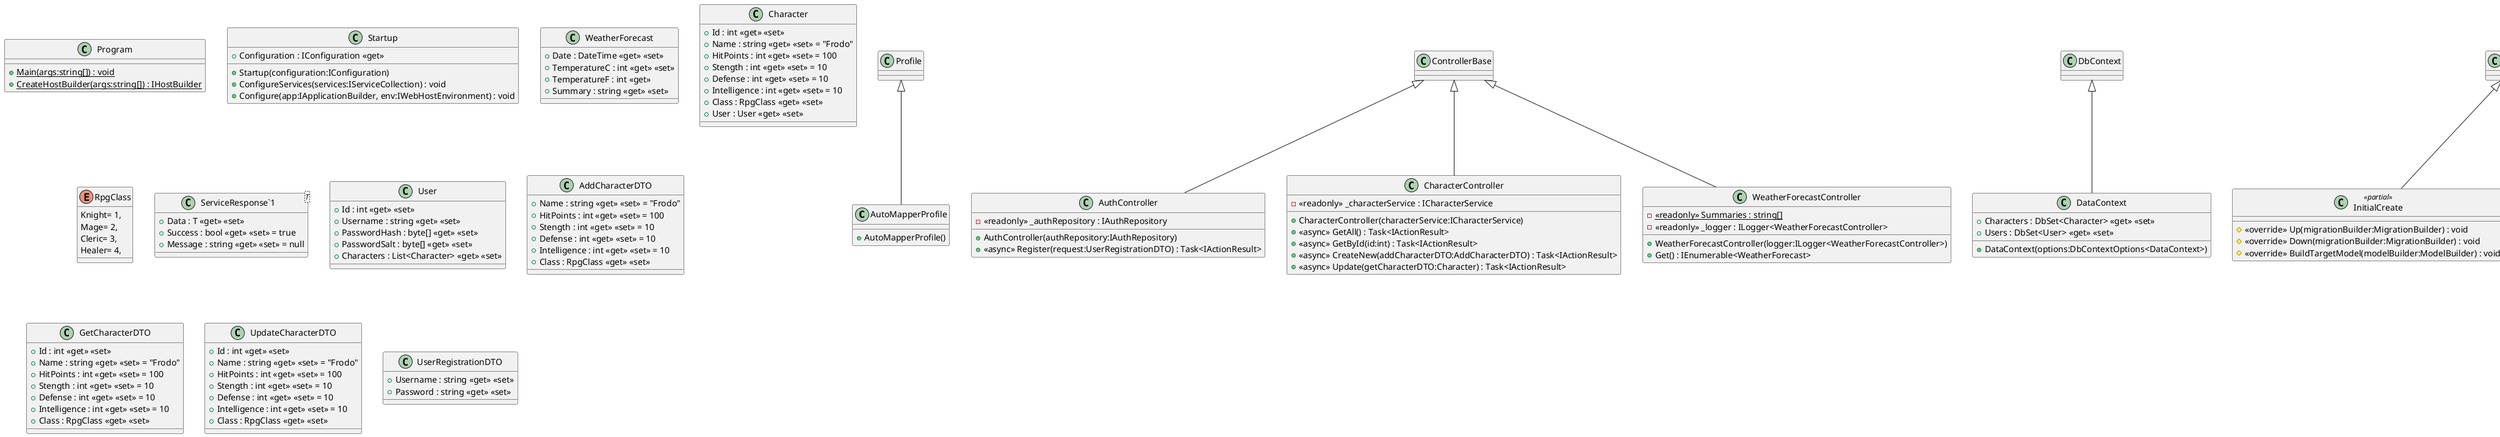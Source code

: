 @startuml
class AutoMapperProfile {
    + AutoMapperProfile()
}
Profile <|-- AutoMapperProfile
class Program {
    + {static} Main(args:string[]) : void
    + {static} CreateHostBuilder(args:string[]) : IHostBuilder
}
class Startup {
    + Startup(configuration:IConfiguration)
    + Configuration : IConfiguration <<get>>
    + ConfigureServices(services:IServiceCollection) : void
    + Configure(app:IApplicationBuilder, env:IWebHostEnvironment) : void
}
class WeatherForecast {
    + Date : DateTime <<get>> <<set>>
    + TemperatureC : int <<get>> <<set>>
    + TemperatureF : int <<get>>
    + Summary : string <<get>> <<set>>
}
class AuthController {
    - <<readonly>> _authRepository : IAuthRepository
    + AuthController(authRepository:IAuthRepository)
    + <<async>> Register(request:UserRegistrationDTO) : Task<IActionResult>
}
ControllerBase <|-- AuthController
class CharacterController {
    - <<readonly>> _characterService : ICharacterService
    + CharacterController(characterService:ICharacterService)
    + <<async>> GetAll() : Task<IActionResult>
    + <<async>> GetById(id:int) : Task<IActionResult>
    + <<async>> CreateNew(addCharacterDTO:AddCharacterDTO) : Task<IActionResult>
    + <<async>> Update(getCharacterDTO:Character) : Task<IActionResult>
}
ControllerBase <|-- CharacterController
class WeatherForecastController {
    - {static} <<readonly>> Summaries : string[]
    - <<readonly>> _logger : ILogger<WeatherForecastController>
    + WeatherForecastController(logger:ILogger<WeatherForecastController>)
    + Get() : IEnumerable<WeatherForecast>
}
ControllerBase <|-- WeatherForecastController
class DataContext {
    + DataContext(options:DbContextOptions<DataContext>)
    + Characters : DbSet<Character> <<get>> <<set>>
    + Users : DbSet<User> <<get>> <<set>>
}
DbContext <|-- DataContext
class InitialCreate <<partial>> {
    # <<override>> Up(migrationBuilder:MigrationBuilder) : void
    # <<override>> Down(migrationBuilder:MigrationBuilder) : void
}
Migration <|-- InitialCreate
class InitialCreate <<partial>> {
    # <<override>> BuildTargetModel(modelBuilder:ModelBuilder) : void
}
class UsersAndCharacters <<partial>> {
    # <<override>> Up(migrationBuilder:MigrationBuilder) : void
    # <<override>> Down(migrationBuilder:MigrationBuilder) : void
}
Migration <|-- UsersAndCharacters
class UsersAndCharacters <<partial>> {
    # <<override>> BuildTargetModel(modelBuilder:ModelBuilder) : void
}
class DataContextModelSnapshot <<partial>> {
    # <<override>> BuildModel(modelBuilder:ModelBuilder) : void
}
ModelSnapshot <|-- DataContextModelSnapshot
class Character {
    + Id : int <<get>> <<set>>
    + Name : string <<get>> <<set>> = "Frodo"
    + HitPoints : int <<get>> <<set>> = 100
    + Stength : int <<get>> <<set>> = 10
    + Defense : int <<get>> <<set>> = 10
    + Intelligence : int <<get>> <<set>> = 10
    + Class : RpgClass <<get>> <<set>>
    + User : User <<get>> <<set>>
}
enum RpgClass {
    Knight= 1,
    Mage= 2,
    Cleric= 3,
    Healer= 4,
}
class "ServiceResponse`1"<T> {
    + Data : T <<get>> <<set>>
    + Success : bool <<get>> <<set>> = true
    + Message : string <<get>> <<set>> = null
}
class User {
    + Id : int <<get>> <<set>>
    + Username : string <<get>> <<set>>
    + PasswordHash : byte[] <<get>> <<set>>
    + PasswordSalt : byte[] <<get>> <<set>>
    + Characters : List<Character> <<get>> <<set>>
}
class CharacterService {
    - <<readonly>> _charactersRepository : ICharactersRepository
    - <<readonly>> _mapper : IMapper
    + CharacterService(mapper:IMapper, charactersRepository:ICharactersRepository)
    + <<async>> CreateNew(addCharacterDTO:AddCharacterDTO) : Task<List<Character>>
    + <<async>> GetAll() : Task<List<Character>>
    + <<async>> GetById(id:int) : Task<Character>
    + <<async>> Update(updateCharacterDTO:Character) : Task<List<Character>>
    + Delete(id:int) : Task<List<Character>>
}
ICharacterService <|-- CharacterService
interface ICharacterService {
    GetAll() : Task <List<Character>>
    GetById(id:int) : Task<Character>
    CreateNew(addCharacterDTO:AddCharacterDTO) : Task<List<Character>>
    Update(updateCharacterDTO:Character) : Task<List<Character>>
    Delete(id:int) : Task<List<Character>>
}
class AddCharacterDTO {
    + Name : string <<get>> <<set>> = "Frodo"
    + HitPoints : int <<get>> <<set>> = 100
    + Stength : int <<get>> <<set>> = 10
    + Defense : int <<get>> <<set>> = 10
    + Intelligence : int <<get>> <<set>> = 10
    + Class : RpgClass <<get>> <<set>>
}
class GetCharacterDTO {
    + Id : int <<get>> <<set>>
    + Name : string <<get>> <<set>> = "Frodo"
    + HitPoints : int <<get>> <<set>> = 100
    + Stength : int <<get>> <<set>> = 10
    + Defense : int <<get>> <<set>> = 10
    + Intelligence : int <<get>> <<set>> = 10
    + Class : RpgClass <<get>> <<set>>
}
class UpdateCharacterDTO {
    + Id : int <<get>> <<set>>
    + Name : string <<get>> <<set>> = "Frodo"
    + HitPoints : int <<get>> <<set>> = 100
    + Stength : int <<get>> <<set>> = 10
    + Defense : int <<get>> <<set>> = 10
    + Intelligence : int <<get>> <<set>> = 10
    + Class : RpgClass <<get>> <<set>>
}
class UserRegistrationDTO {
    + Username : string <<get>> <<set>>
    + Password : string <<get>> <<set>>
}
interface IAuthRepository {
    Register(user:User, password:string) : Task<int>
    Login(username:string, password:string) : Task<string>
    UserExists(username:string) : Task<bool>
}
interface ICharactersRepository {
    GetAllCharacters() : Task<List<Character>>
    Create(character:Character) : Task<List<Character>>
    Update(character:Character) : Task<List<Character>>
    Delete(character:GetCharacterDTO) : Task
}
class AuthRepository {
    - <<readonly>> _context : DataContext
    + AuthRepository(context:DataContext)
    + <<async>> Register(user:User, password:string) : Task<int>
    + Login(username:string, password:string) : Task<string>
    + <<async>> UserExists(username:string) : Task<bool>
    - CreatePasswordHash(password:string, passwordHash:byte[], passwordSalt:byte[]) : void
}
IAuthRepository <|-- AuthRepository
class CharactersRepository {
    - <<readonly>> _context : DataContext
    - <<readonly>> _mapper : IMapper
    + CharactersRepository(context:DataContext, mapper:IMapper)
    + <<async>> GetAllCharacters() : Task<List<Character>>
    + <<async>> Create(character:Character) : Task<List<Character>>
    + <<async>> Update(Updatedcharacter:Character) : Task<List<Character>>
    + Delete(character:GetCharacterDTO) : Task
}
ICharactersRepository <|-- CharactersRepository
@enduml
